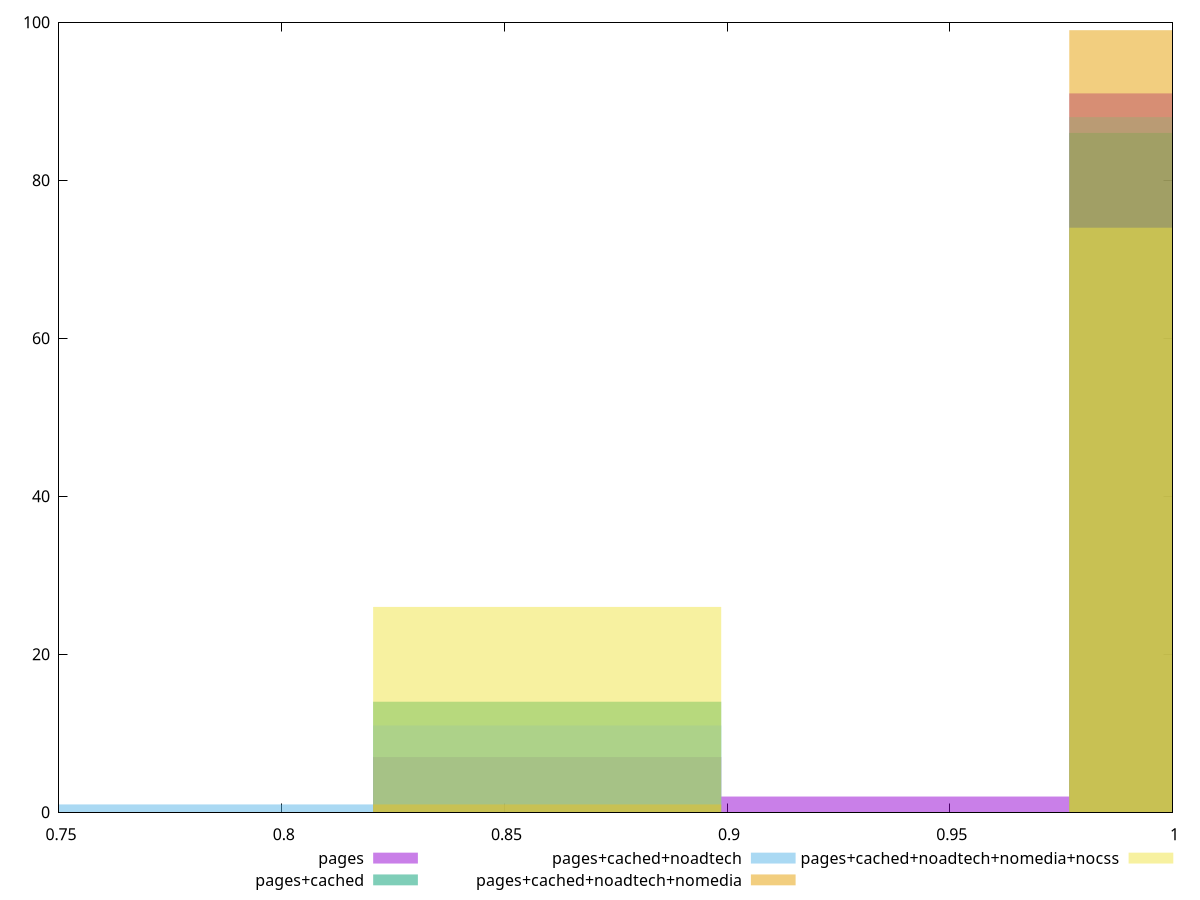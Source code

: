 reset

$pages <<EOF
1.0158960280385825 91
0.8596043314172621 7
0.9377501797279224 2
EOF

$pagesCached <<EOF
1.0158960280385825 86
0.8596043314172621 14
EOF

$pagesCachedNoadtech <<EOF
1.0158960280385825 88
0.8596043314172621 11
0.7814584831066019 1
EOF

$pagesCachedNoadtechNomedia <<EOF
1.0158960280385825 99
0.8596043314172621 1
EOF

$pagesCachedNoadtechNomediaNocss <<EOF
1.0158960280385825 74
0.8596043314172621 26
EOF

set key outside below
set boxwidth 0.0781458483106602
set xrange [0.75:1]
set yrange [0:100]
set trange [0:100]
set style fill transparent solid 0.5 noborder
set terminal svg size 640, 530 enhanced background rgb 'white'
set output "report_00017_2021-02-10T15-08-03.406Z/unminified-javascript/comparison/histogram/all_score.svg"

plot $pages title "pages" with boxes, \
     $pagesCached title "pages+cached" with boxes, \
     $pagesCachedNoadtech title "pages+cached+noadtech" with boxes, \
     $pagesCachedNoadtechNomedia title "pages+cached+noadtech+nomedia" with boxes, \
     $pagesCachedNoadtechNomediaNocss title "pages+cached+noadtech+nomedia+nocss" with boxes

reset
